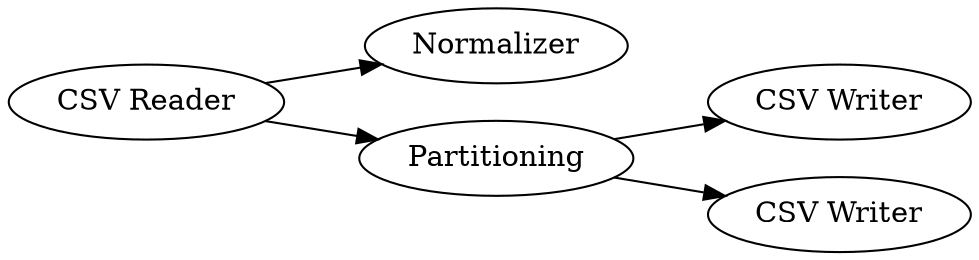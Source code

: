 digraph {
	1 [label="CSV Reader"]
	2 [label=Normalizer]
	3 [label=Partitioning]
	4 [label="CSV Writer"]
	5 [label="CSV Writer"]
	1 -> 2
	1 -> 3
	3 -> 4
	3 -> 5
	rankdir=LR
}
